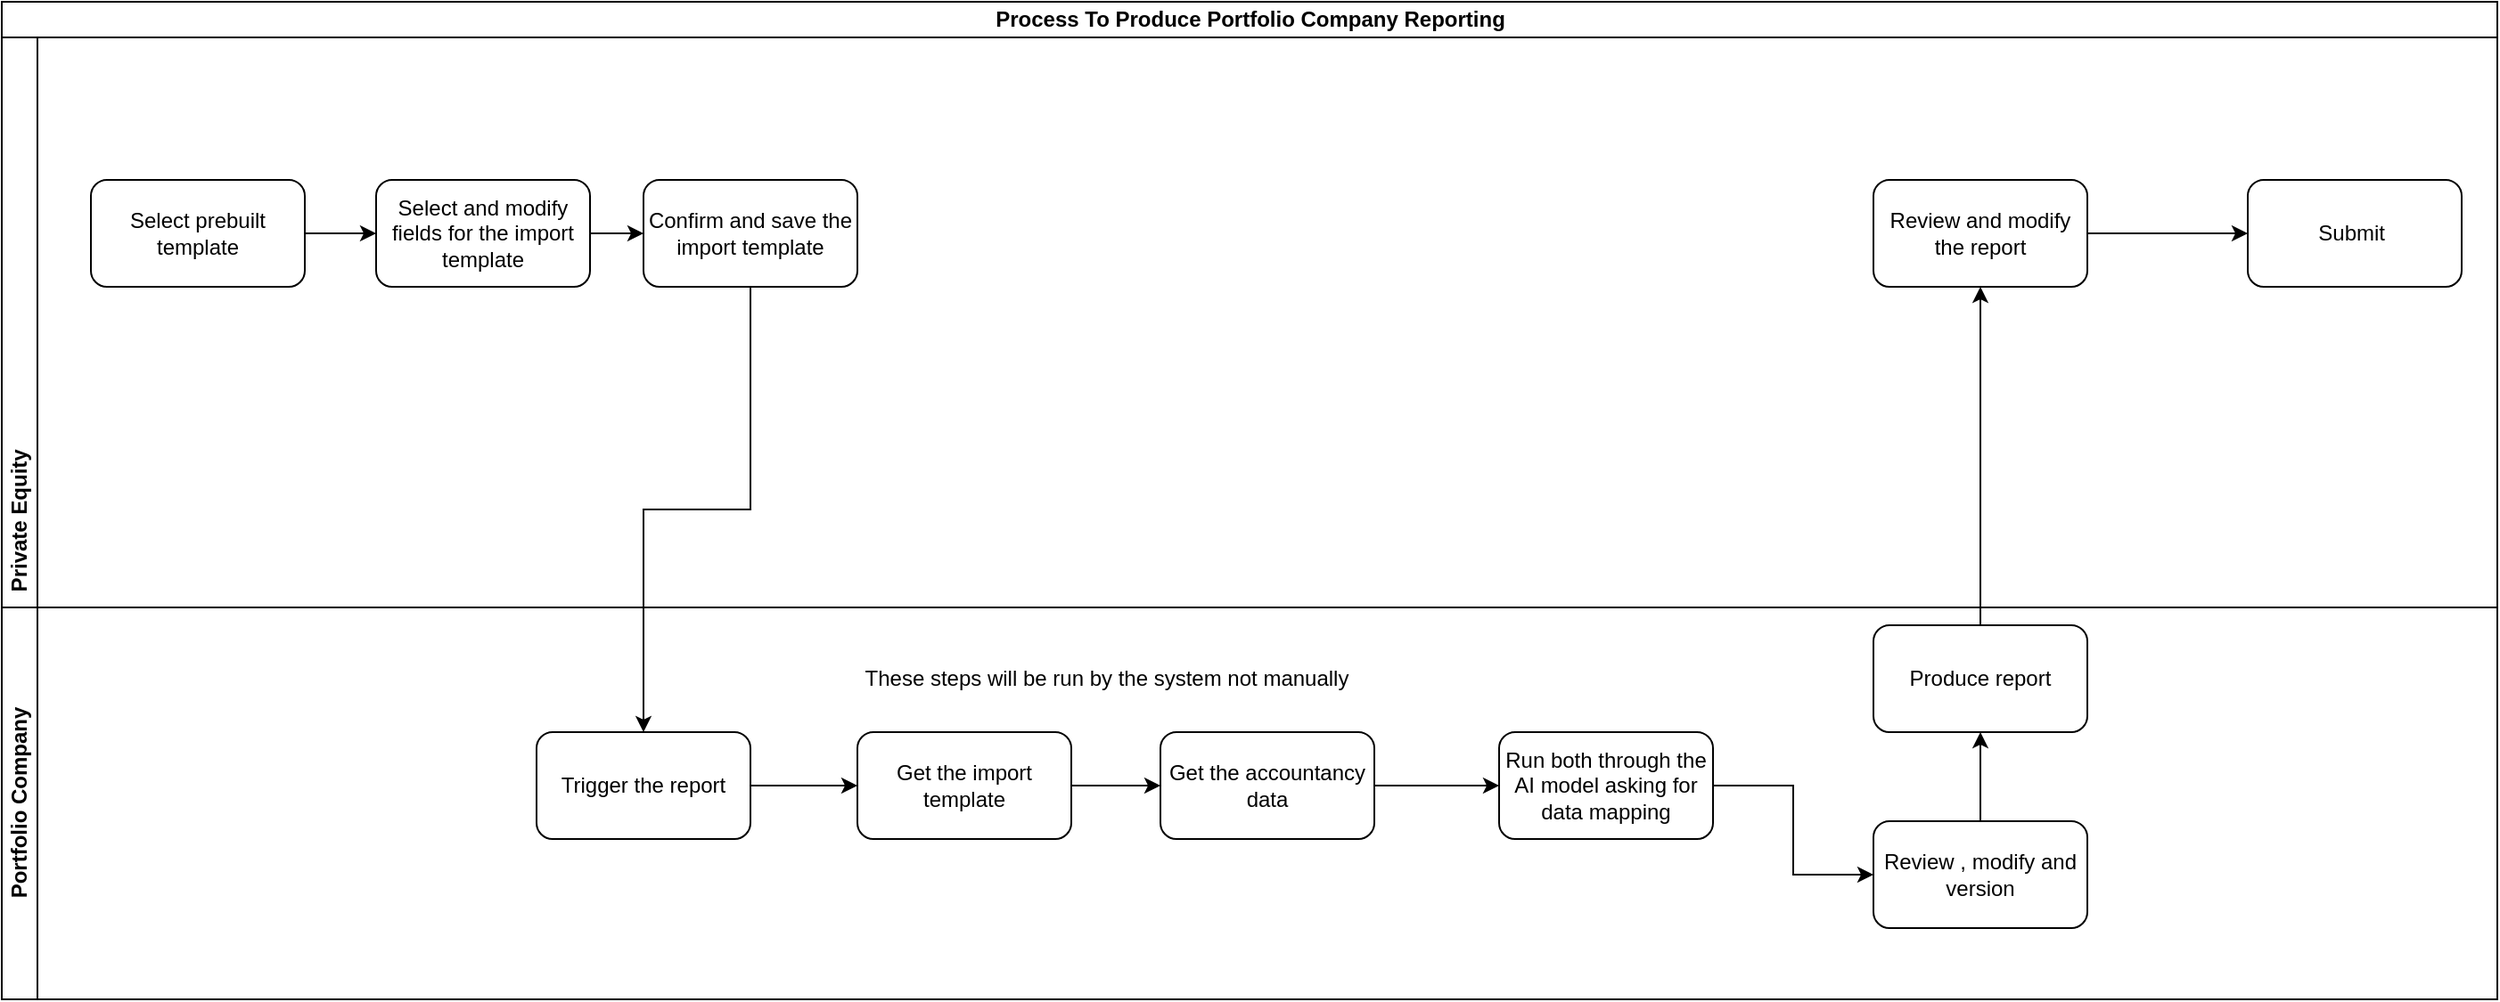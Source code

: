 <mxfile version="22.1.18" type="github">
  <diagram name="Page-1" id="74e2e168-ea6b-b213-b513-2b3c1d86103e">
    <mxGraphModel dx="1434" dy="760" grid="1" gridSize="10" guides="1" tooltips="1" connect="1" arrows="1" fold="1" page="1" pageScale="1" pageWidth="1100" pageHeight="850" background="none" math="0" shadow="0">
      <root>
        <mxCell id="0" />
        <mxCell id="1" parent="0" />
        <mxCell id="vWC2WC9_L9bKBSMqEms9-1" value="Process To Produce Portfolio Company Reporting" style="swimlane;childLayout=stackLayout;resizeParent=1;resizeParentMax=0;horizontal=1;startSize=20;horizontalStack=0;html=1;" vertex="1" parent="1">
          <mxGeometry width="1400" height="560" as="geometry" />
        </mxCell>
        <mxCell id="vWC2WC9_L9bKBSMqEms9-2" value="Private Equity&amp;nbsp;" style="swimlane;startSize=20;horizontal=0;html=1;" vertex="1" parent="vWC2WC9_L9bKBSMqEms9-1">
          <mxGeometry y="20" width="1400" height="540" as="geometry" />
        </mxCell>
        <mxCell id="vWC2WC9_L9bKBSMqEms9-7" value="" style="edgeStyle=orthogonalEdgeStyle;rounded=0;orthogonalLoop=1;jettySize=auto;html=1;" edge="1" parent="vWC2WC9_L9bKBSMqEms9-2" source="vWC2WC9_L9bKBSMqEms9-5" target="vWC2WC9_L9bKBSMqEms9-6">
          <mxGeometry relative="1" as="geometry" />
        </mxCell>
        <mxCell id="vWC2WC9_L9bKBSMqEms9-5" value="Select and modify fields for the import template" style="rounded=1;whiteSpace=wrap;html=1;" vertex="1" parent="vWC2WC9_L9bKBSMqEms9-2">
          <mxGeometry x="210" y="80" width="120" height="60" as="geometry" />
        </mxCell>
        <mxCell id="vWC2WC9_L9bKBSMqEms9-34" value="" style="edgeStyle=orthogonalEdgeStyle;rounded=0;orthogonalLoop=1;jettySize=auto;html=1;" edge="1" parent="vWC2WC9_L9bKBSMqEms9-2" source="vWC2WC9_L9bKBSMqEms9-6" target="vWC2WC9_L9bKBSMqEms9-8">
          <mxGeometry relative="1" as="geometry" />
        </mxCell>
        <mxCell id="vWC2WC9_L9bKBSMqEms9-6" value="Confirm and save the import template" style="rounded=1;whiteSpace=wrap;html=1;" vertex="1" parent="vWC2WC9_L9bKBSMqEms9-2">
          <mxGeometry x="360" y="80" width="120" height="60" as="geometry" />
        </mxCell>
        <mxCell id="vWC2WC9_L9bKBSMqEms9-35" value="" style="edgeStyle=orthogonalEdgeStyle;rounded=0;orthogonalLoop=1;jettySize=auto;html=1;" edge="1" parent="vWC2WC9_L9bKBSMqEms9-2" source="vWC2WC9_L9bKBSMqEms9-23" target="vWC2WC9_L9bKBSMqEms9-5">
          <mxGeometry relative="1" as="geometry" />
        </mxCell>
        <mxCell id="vWC2WC9_L9bKBSMqEms9-23" value="Select prebuilt template" style="rounded=1;whiteSpace=wrap;html=1;" vertex="1" parent="vWC2WC9_L9bKBSMqEms9-2">
          <mxGeometry x="50" y="80" width="120" height="60" as="geometry" />
        </mxCell>
        <mxCell id="vWC2WC9_L9bKBSMqEms9-29" value="Review and modify the report" style="whiteSpace=wrap;html=1;rounded=1;" vertex="1" parent="vWC2WC9_L9bKBSMqEms9-2">
          <mxGeometry x="1050" y="80" width="120" height="60" as="geometry" />
        </mxCell>
        <mxCell id="vWC2WC9_L9bKBSMqEms9-31" value="Submit&amp;nbsp;" style="whiteSpace=wrap;html=1;rounded=1;" vertex="1" parent="vWC2WC9_L9bKBSMqEms9-2">
          <mxGeometry x="1260" y="80" width="120" height="60" as="geometry" />
        </mxCell>
        <mxCell id="vWC2WC9_L9bKBSMqEms9-32" value="" style="edgeStyle=orthogonalEdgeStyle;rounded=0;orthogonalLoop=1;jettySize=auto;html=1;" edge="1" parent="vWC2WC9_L9bKBSMqEms9-2" source="vWC2WC9_L9bKBSMqEms9-29" target="vWC2WC9_L9bKBSMqEms9-31">
          <mxGeometry relative="1" as="geometry" />
        </mxCell>
        <mxCell id="vWC2WC9_L9bKBSMqEms9-3" value="Portfolio Company" style="swimlane;startSize=20;horizontal=0;html=1;" vertex="1" parent="vWC2WC9_L9bKBSMqEms9-2">
          <mxGeometry y="320" width="1400" height="220" as="geometry" />
        </mxCell>
        <mxCell id="vWC2WC9_L9bKBSMqEms9-13" value="" style="edgeStyle=orthogonalEdgeStyle;rounded=0;orthogonalLoop=1;jettySize=auto;html=1;" edge="1" parent="vWC2WC9_L9bKBSMqEms9-3" source="vWC2WC9_L9bKBSMqEms9-10" target="vWC2WC9_L9bKBSMqEms9-12">
          <mxGeometry relative="1" as="geometry" />
        </mxCell>
        <mxCell id="vWC2WC9_L9bKBSMqEms9-10" value="Get the import template" style="whiteSpace=wrap;html=1;rounded=1;" vertex="1" parent="vWC2WC9_L9bKBSMqEms9-3">
          <mxGeometry x="480" y="70" width="120" height="60" as="geometry" />
        </mxCell>
        <mxCell id="vWC2WC9_L9bKBSMqEms9-15" value="" style="edgeStyle=orthogonalEdgeStyle;rounded=0;orthogonalLoop=1;jettySize=auto;html=1;" edge="1" parent="vWC2WC9_L9bKBSMqEms9-3" source="vWC2WC9_L9bKBSMqEms9-12" target="vWC2WC9_L9bKBSMqEms9-14">
          <mxGeometry relative="1" as="geometry" />
        </mxCell>
        <mxCell id="vWC2WC9_L9bKBSMqEms9-12" value="Get the accountancy data" style="whiteSpace=wrap;html=1;rounded=1;" vertex="1" parent="vWC2WC9_L9bKBSMqEms9-3">
          <mxGeometry x="650" y="70" width="120" height="60" as="geometry" />
        </mxCell>
        <mxCell id="vWC2WC9_L9bKBSMqEms9-27" value="" style="edgeStyle=orthogonalEdgeStyle;rounded=0;orthogonalLoop=1;jettySize=auto;html=1;" edge="1" parent="vWC2WC9_L9bKBSMqEms9-3" source="vWC2WC9_L9bKBSMqEms9-14" target="vWC2WC9_L9bKBSMqEms9-26">
          <mxGeometry relative="1" as="geometry" />
        </mxCell>
        <mxCell id="vWC2WC9_L9bKBSMqEms9-14" value="Run both through the AI model asking for data mapping" style="whiteSpace=wrap;html=1;rounded=1;" vertex="1" parent="vWC2WC9_L9bKBSMqEms9-3">
          <mxGeometry x="840" y="70" width="120" height="60" as="geometry" />
        </mxCell>
        <mxCell id="vWC2WC9_L9bKBSMqEms9-18" value="These steps will be run by the system not manually" style="text;html=1;strokeColor=none;fillColor=none;align=center;verticalAlign=middle;whiteSpace=wrap;rounded=0;" vertex="1" parent="vWC2WC9_L9bKBSMqEms9-3">
          <mxGeometry x="480" y="25" width="280" height="30" as="geometry" />
        </mxCell>
        <mxCell id="vWC2WC9_L9bKBSMqEms9-26" value="Review , modify and version" style="whiteSpace=wrap;html=1;rounded=1;" vertex="1" parent="vWC2WC9_L9bKBSMqEms9-3">
          <mxGeometry x="1050" y="120" width="120" height="60" as="geometry" />
        </mxCell>
        <mxCell id="vWC2WC9_L9bKBSMqEms9-16" value="Produce report" style="whiteSpace=wrap;html=1;rounded=1;" vertex="1" parent="vWC2WC9_L9bKBSMqEms9-3">
          <mxGeometry x="1050" y="10" width="120" height="60" as="geometry" />
        </mxCell>
        <mxCell id="vWC2WC9_L9bKBSMqEms9-28" value="" style="edgeStyle=orthogonalEdgeStyle;rounded=0;orthogonalLoop=1;jettySize=auto;html=1;" edge="1" parent="vWC2WC9_L9bKBSMqEms9-3" source="vWC2WC9_L9bKBSMqEms9-26" target="vWC2WC9_L9bKBSMqEms9-16">
          <mxGeometry relative="1" as="geometry" />
        </mxCell>
        <mxCell id="vWC2WC9_L9bKBSMqEms9-8" value="Trigger the report" style="whiteSpace=wrap;html=1;rounded=1;" vertex="1" parent="vWC2WC9_L9bKBSMqEms9-3">
          <mxGeometry x="300" y="70" width="120" height="60" as="geometry" />
        </mxCell>
        <mxCell id="vWC2WC9_L9bKBSMqEms9-11" value="" style="edgeStyle=orthogonalEdgeStyle;rounded=0;orthogonalLoop=1;jettySize=auto;html=1;" edge="1" parent="vWC2WC9_L9bKBSMqEms9-3" source="vWC2WC9_L9bKBSMqEms9-8" target="vWC2WC9_L9bKBSMqEms9-10">
          <mxGeometry relative="1" as="geometry" />
        </mxCell>
        <mxCell id="vWC2WC9_L9bKBSMqEms9-30" value="" style="edgeStyle=orthogonalEdgeStyle;rounded=0;orthogonalLoop=1;jettySize=auto;html=1;" edge="1" parent="vWC2WC9_L9bKBSMqEms9-2" source="vWC2WC9_L9bKBSMqEms9-16" target="vWC2WC9_L9bKBSMqEms9-29">
          <mxGeometry relative="1" as="geometry" />
        </mxCell>
      </root>
    </mxGraphModel>
  </diagram>
</mxfile>
